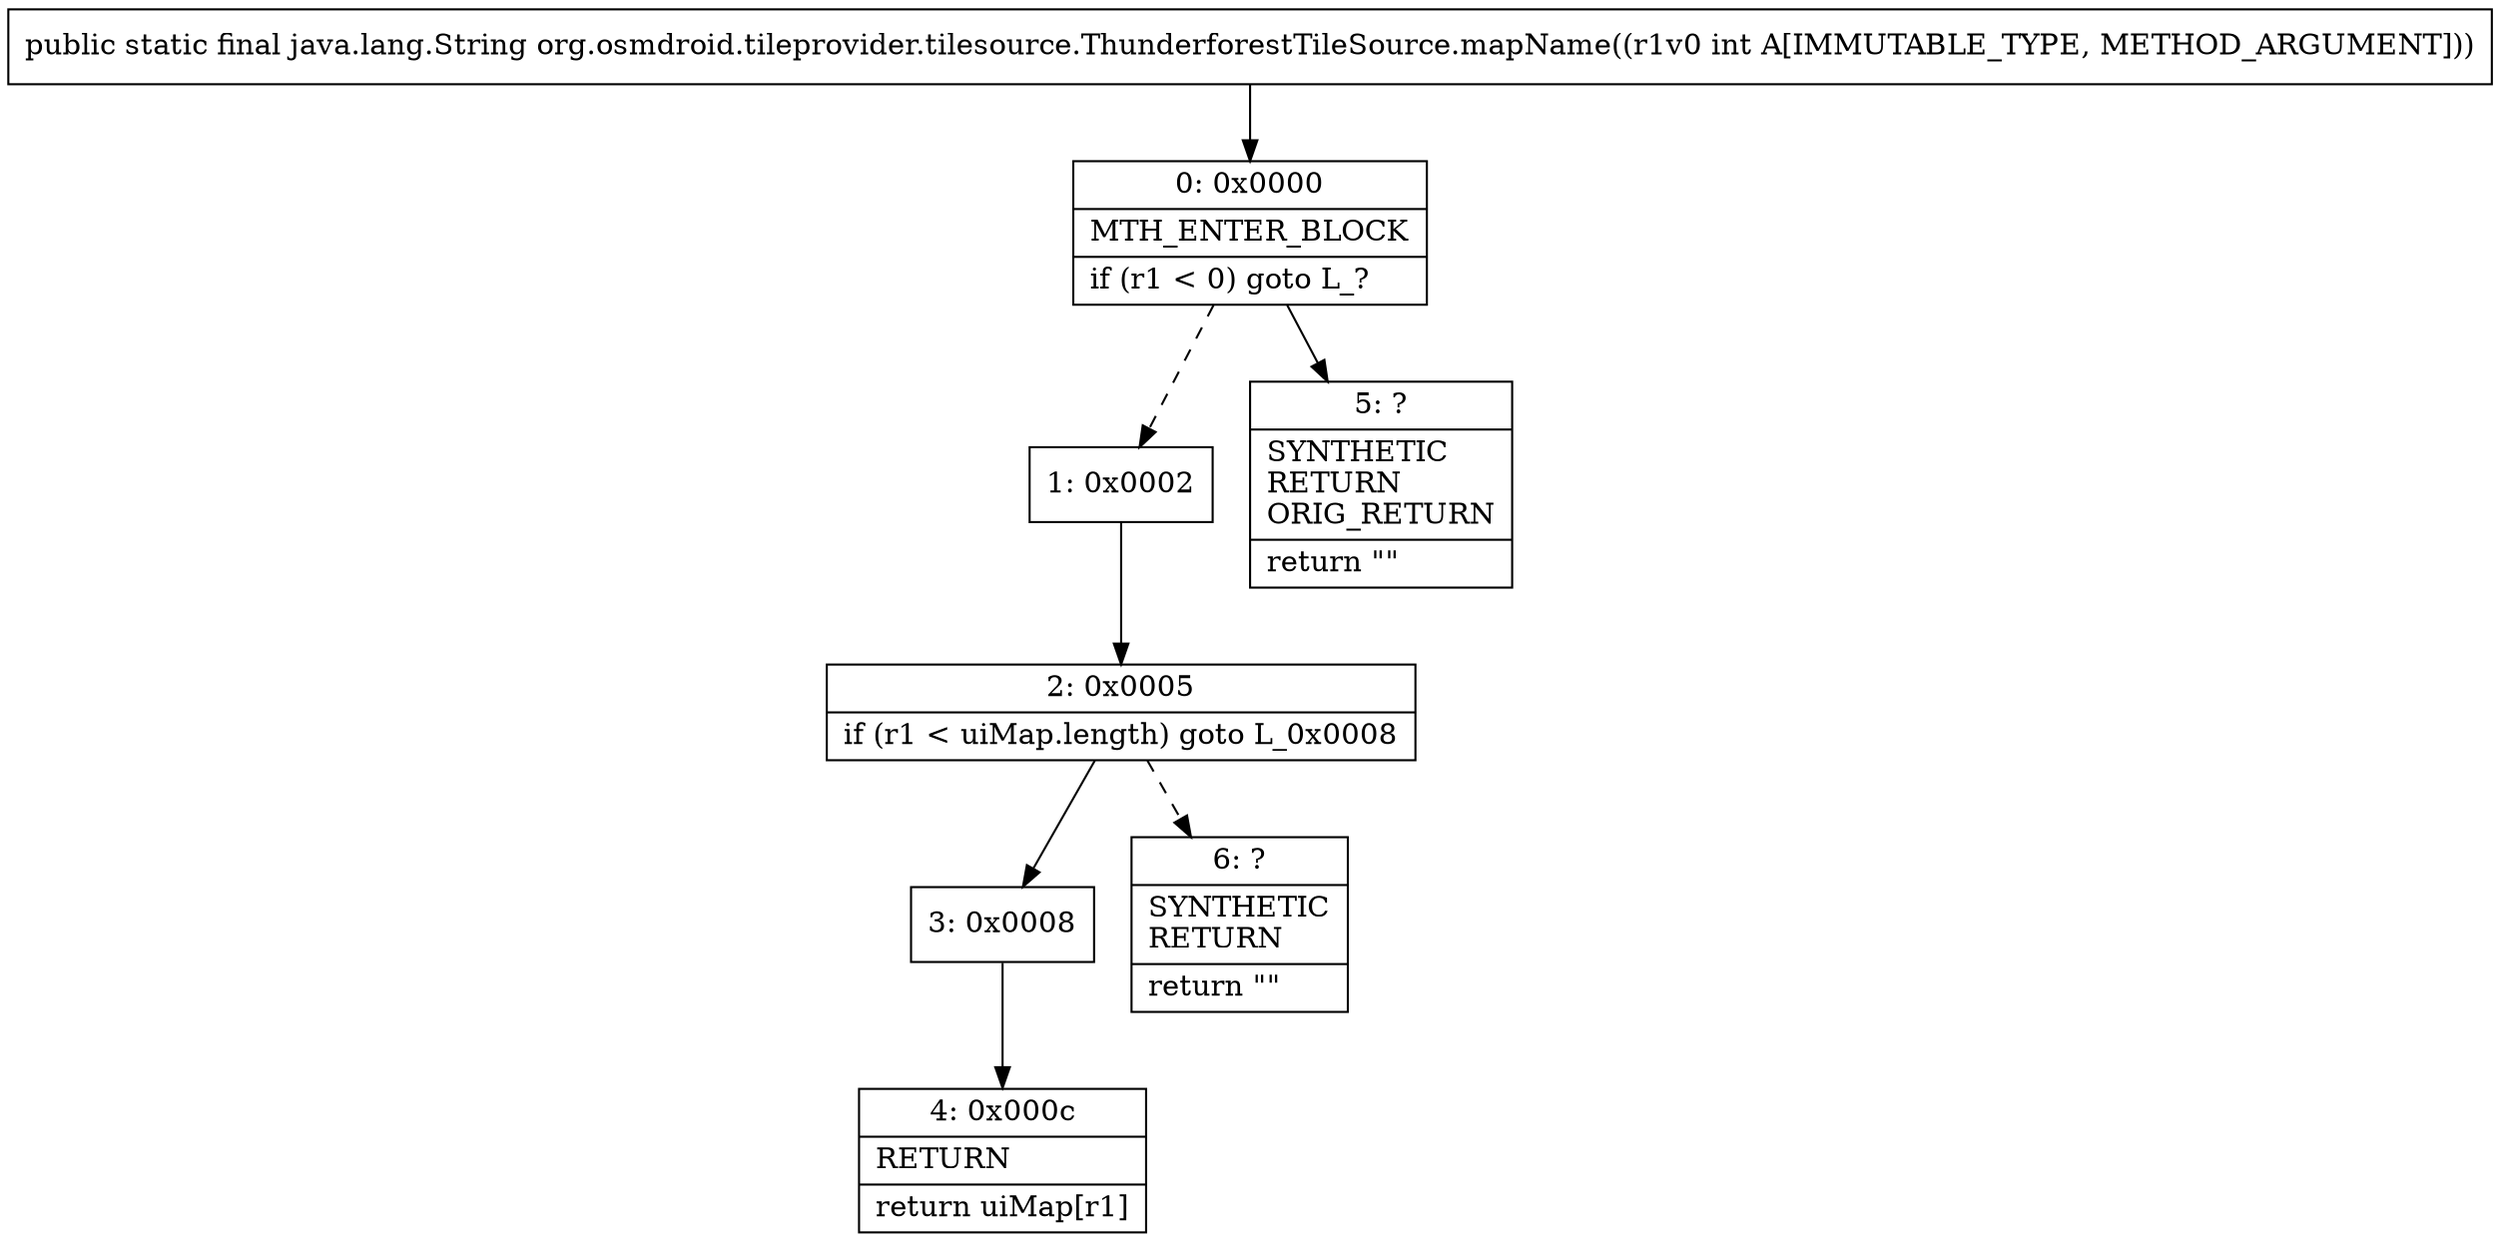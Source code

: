 digraph "CFG fororg.osmdroid.tileprovider.tilesource.ThunderforestTileSource.mapName(I)Ljava\/lang\/String;" {
Node_0 [shape=record,label="{0\:\ 0x0000|MTH_ENTER_BLOCK\l|if (r1 \< 0) goto L_?\l}"];
Node_1 [shape=record,label="{1\:\ 0x0002}"];
Node_2 [shape=record,label="{2\:\ 0x0005|if (r1 \< uiMap.length) goto L_0x0008\l}"];
Node_3 [shape=record,label="{3\:\ 0x0008}"];
Node_4 [shape=record,label="{4\:\ 0x000c|RETURN\l|return uiMap[r1]\l}"];
Node_5 [shape=record,label="{5\:\ ?|SYNTHETIC\lRETURN\lORIG_RETURN\l|return \"\"\l}"];
Node_6 [shape=record,label="{6\:\ ?|SYNTHETIC\lRETURN\l|return \"\"\l}"];
MethodNode[shape=record,label="{public static final java.lang.String org.osmdroid.tileprovider.tilesource.ThunderforestTileSource.mapName((r1v0 int A[IMMUTABLE_TYPE, METHOD_ARGUMENT])) }"];
MethodNode -> Node_0;
Node_0 -> Node_1[style=dashed];
Node_0 -> Node_5;
Node_1 -> Node_2;
Node_2 -> Node_3;
Node_2 -> Node_6[style=dashed];
Node_3 -> Node_4;
}

